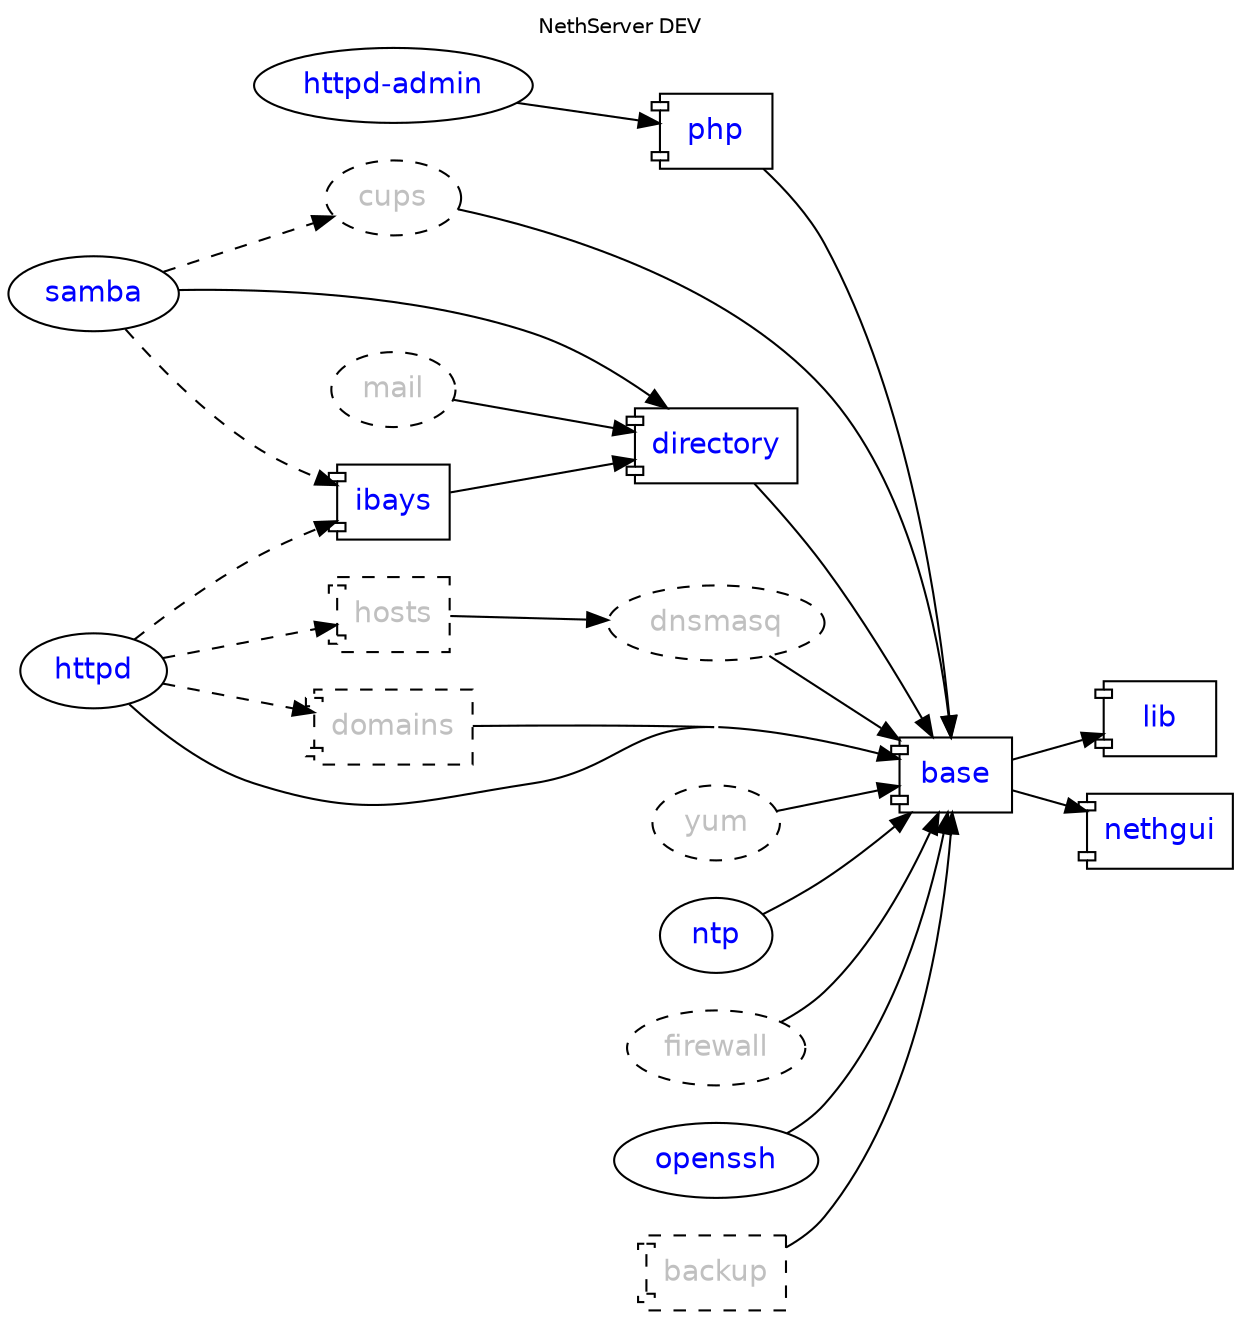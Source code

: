 digraph DEV {
    rankdir = "LR"; compound = true; concentrate = true; fontname = "Helvetica"; fontnames="svg"; fontsize=10.0; label="NethServer DEV"; labelloc = "t"
    node [shape="oval",fontname="Helvetica"];
    httpd_admin [fontcolor=blue,label="httpd-admin",URL="http://dev.nethesis.it/projects/nethserver-httpd-admin"];
    base [fontcolor=blue,URL="http://dev.nethesis.it/projects/nethserver-base",shape="component"];
    directory [fontcolor=blue,URL="http://dev.nethesis.it/projects/nethserver-directory",shape="component"];    
    samba [fontcolor=blue,URL="http://dev.nethesis.it/projects/nethserver-samba"];    
    ibays [fontcolor=blue,URL="http://dev.nethesis.it/projects/nethserver-ibays",shape="component"];    
    lib [fontcolor=blue,URL="http://dev.nethesis.it/projects/nethserver-lib",shape="component"];    
    httpd [fontcolor=blue,URL="http://dev.nethesis.it/projects/nethserver-httpd"];    
    hosts [style="dashed",fontcolor=gray,URL="http://dev.nethesis.it/projects/nethserver-hosts",shape="component"];
    php [fontcolor=blue,URL="http://dev.nethesis.it/projects/nethserver-php",shape="component"];
    domains [style="dashed",fontcolor=gray,URL="http://dev.nethesis.it/projects/nethserver-domains",shape="component"];
    yum [fontcolor=gray,URL="http://dev.nethesis.it/projects/nethserver-yum",style="dashed"];
    ntp [fontcolor=blue,URL="http://dev.nethesis.it/projects/nethserver-ntp"];
    dnsmasq [fontcolor=gray,URL="http://dev.nethesis.it/projects/nethserver-dnsmasq",style="dashed"];
    mail [fontcolor=gray,URL="http://dev.nethesis.it/projects/nethserver-mail",style="dashed"];
    cups [fontcolor=gray,URL="http://dev.nethesis.it/projects/nethserver-cups",style="dashed"];
    firewall [fontcolor=gray,URL="http://dev.nethesis.it/projects/nethserver-firewall",style="dashed"];
    nethgui [fontcolor=blue,URL="http://dev.nethesis.it/projects/nethgui",shape="component"];    
    openssh [fontcolor=blue,URL="http://dev.nethesis.it/projects/nethserver-openssh"];
    backup [style="dashed",fontcolor=gray,shape="component"];
   
            
    base -> lib
    base -> nethgui
    openssh -> base
    directory -> base
    samba -> directory
    ibays -> directory
    httpd -> base
    hosts -> dnsmasq
    dnsmasq -> base
    httpd_admin -> php
    backup -> base
    samba -> ibays [style=dashed];
    httpd -> ibays [style=dashed]; 
    httpd -> hosts [style=dashed];
    httpd -> domains [style=dashed];
    domains -> base
    yum -> base
    ntp -> base
    php -> base
    cups -> base
    samba -> cups [style=dashed]
    mail -> directory
    firewall -> base
        
}
